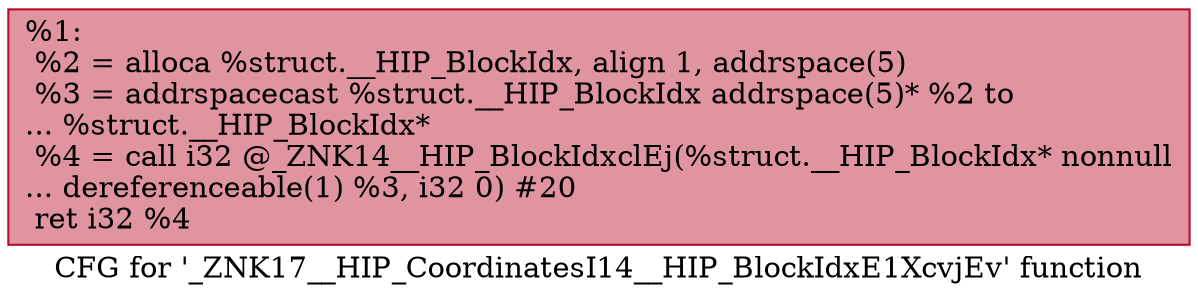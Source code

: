 digraph "CFG for '_ZNK17__HIP_CoordinatesI14__HIP_BlockIdxE1XcvjEv' function" {
	label="CFG for '_ZNK17__HIP_CoordinatesI14__HIP_BlockIdxE1XcvjEv' function";

	Node0x5563af2fa340 [shape=record,color="#b70d28ff", style=filled, fillcolor="#b70d2870",label="{%1:\l  %2 = alloca %struct.__HIP_BlockIdx, align 1, addrspace(5)\l  %3 = addrspacecast %struct.__HIP_BlockIdx addrspace(5)* %2 to\l... %struct.__HIP_BlockIdx*\l  %4 = call i32 @_ZNK14__HIP_BlockIdxclEj(%struct.__HIP_BlockIdx* nonnull\l... dereferenceable(1) %3, i32 0) #20\l  ret i32 %4\l}"];
}
